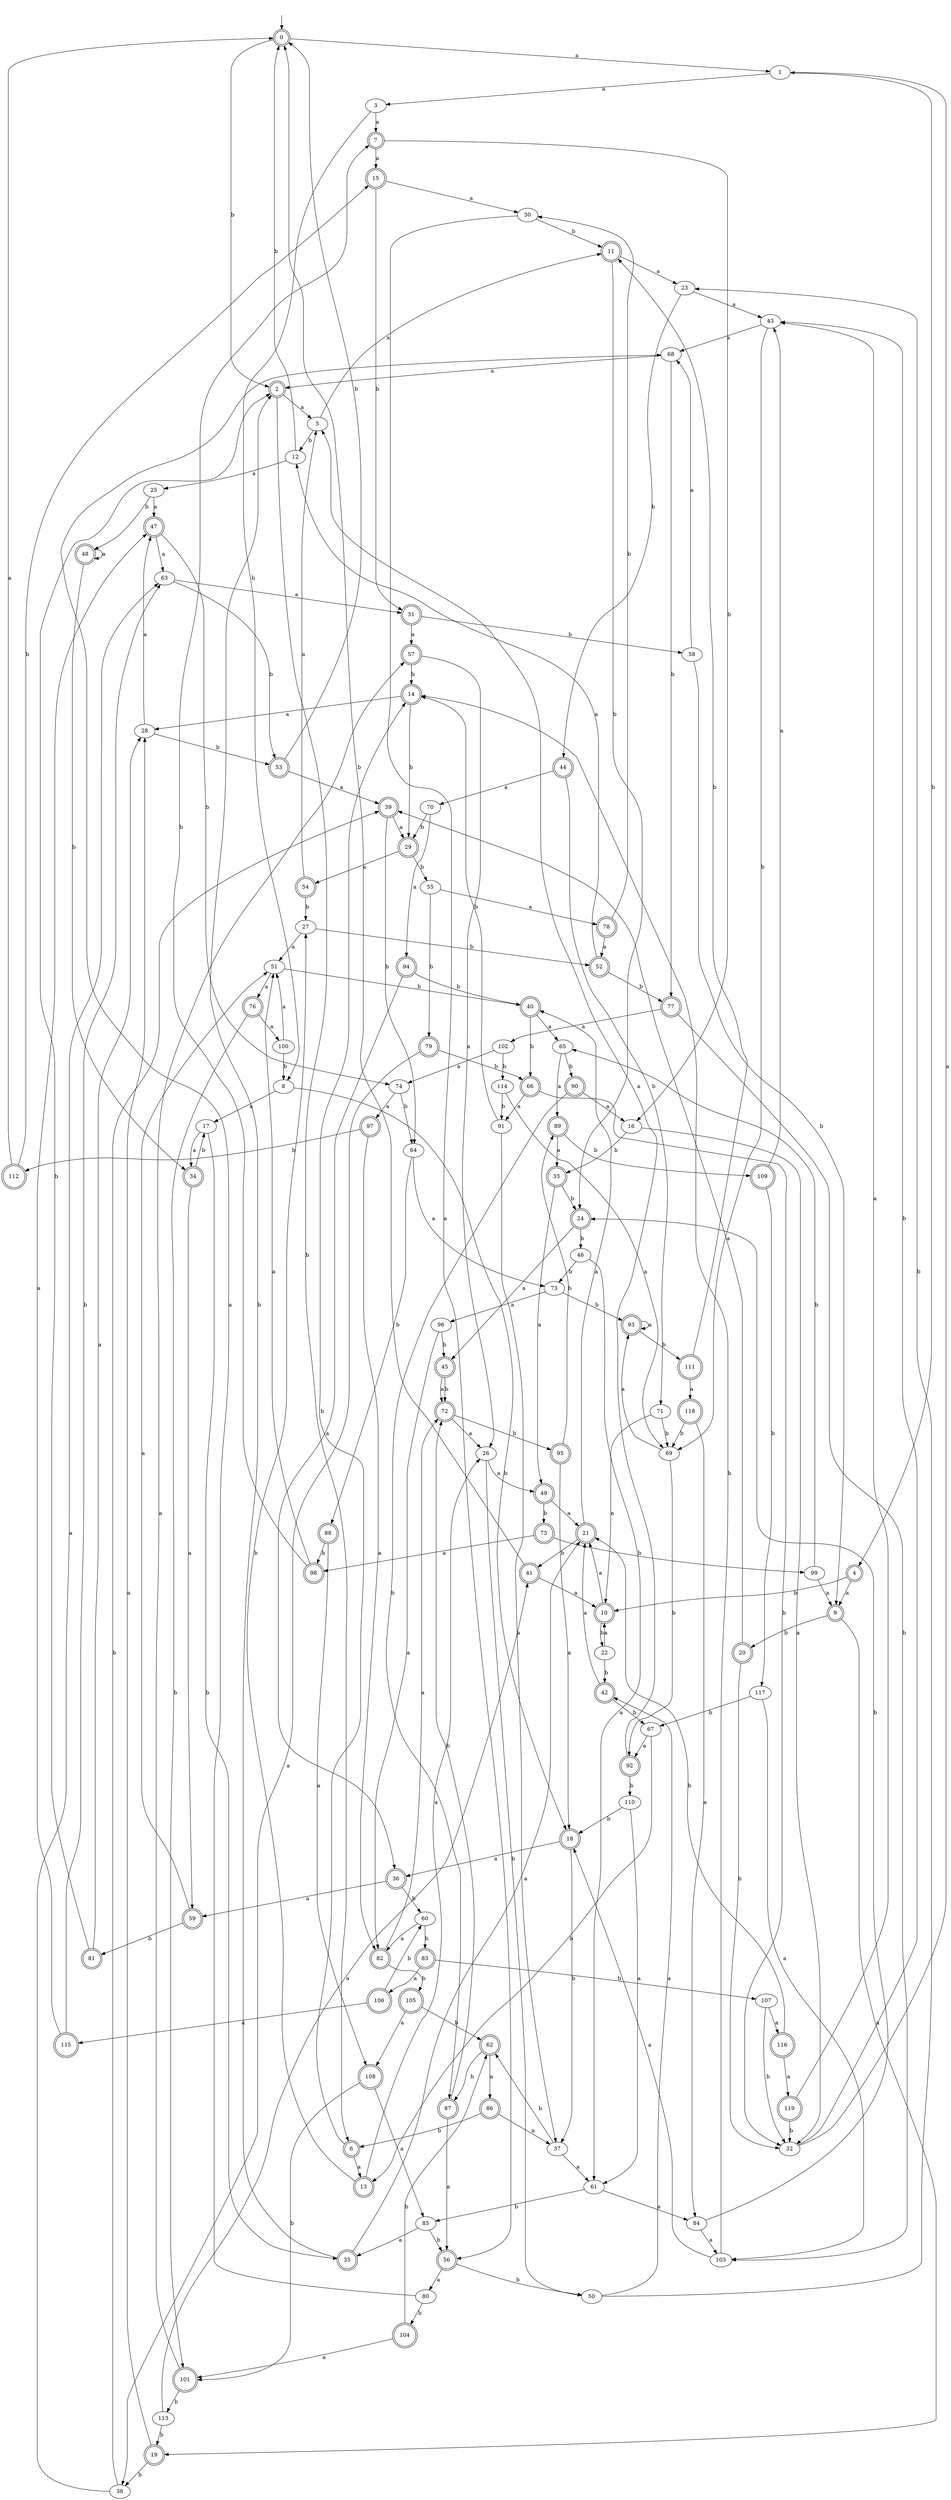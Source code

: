 digraph RandomDFA {
  __start0 [label="", shape=none];
  __start0 -> 0 [label=""];
  0 [shape=circle] [shape=doublecircle]
  0 -> 1 [label="a"]
  0 -> 2 [label="b"]
  1
  1 -> 3 [label="a"]
  1 -> 4 [label="b"]
  2 [shape=doublecircle]
  2 -> 5 [label="a"]
  2 -> 6 [label="b"]
  3
  3 -> 7 [label="a"]
  3 -> 8 [label="b"]
  4 [shape=doublecircle]
  4 -> 9 [label="a"]
  4 -> 10 [label="b"]
  5
  5 -> 11 [label="a"]
  5 -> 12 [label="b"]
  6 [shape=doublecircle]
  6 -> 13 [label="a"]
  6 -> 14 [label="b"]
  7 [shape=doublecircle]
  7 -> 15 [label="a"]
  7 -> 16 [label="b"]
  8
  8 -> 17 [label="a"]
  8 -> 18 [label="b"]
  9 [shape=doublecircle]
  9 -> 19 [label="a"]
  9 -> 20 [label="b"]
  10 [shape=doublecircle]
  10 -> 21 [label="a"]
  10 -> 22 [label="b"]
  11 [shape=doublecircle]
  11 -> 23 [label="a"]
  11 -> 24 [label="b"]
  12
  12 -> 25 [label="a"]
  12 -> 0 [label="b"]
  13 [shape=doublecircle]
  13 -> 26 [label="a"]
  13 -> 27 [label="b"]
  14 [shape=doublecircle]
  14 -> 28 [label="a"]
  14 -> 29 [label="b"]
  15 [shape=doublecircle]
  15 -> 30 [label="a"]
  15 -> 31 [label="b"]
  16
  16 -> 32 [label="a"]
  16 -> 33 [label="b"]
  17
  17 -> 34 [label="a"]
  17 -> 35 [label="b"]
  18 [shape=doublecircle]
  18 -> 36 [label="a"]
  18 -> 37 [label="b"]
  19 [shape=doublecircle]
  19 -> 28 [label="a"]
  19 -> 38 [label="b"]
  20 [shape=doublecircle]
  20 -> 39 [label="a"]
  20 -> 32 [label="b"]
  21 [shape=doublecircle]
  21 -> 40 [label="a"]
  21 -> 41 [label="b"]
  22
  22 -> 10 [label="a"]
  22 -> 42 [label="b"]
  23
  23 -> 43 [label="a"]
  23 -> 44 [label="b"]
  24 [shape=doublecircle]
  24 -> 45 [label="a"]
  24 -> 46 [label="b"]
  25
  25 -> 47 [label="a"]
  25 -> 48 [label="b"]
  26
  26 -> 49 [label="a"]
  26 -> 50 [label="b"]
  27
  27 -> 51 [label="a"]
  27 -> 52 [label="b"]
  28
  28 -> 47 [label="a"]
  28 -> 53 [label="b"]
  29 [shape=doublecircle]
  29 -> 54 [label="a"]
  29 -> 55 [label="b"]
  30
  30 -> 56 [label="a"]
  30 -> 11 [label="b"]
  31 [shape=doublecircle]
  31 -> 57 [label="a"]
  31 -> 58 [label="b"]
  32
  32 -> 1 [label="a"]
  32 -> 43 [label="b"]
  33 [shape=doublecircle]
  33 -> 49 [label="a"]
  33 -> 24 [label="b"]
  34 [shape=doublecircle]
  34 -> 59 [label="a"]
  34 -> 17 [label="b"]
  35 [shape=doublecircle]
  35 -> 21 [label="a"]
  35 -> 2 [label="b"]
  36 [shape=doublecircle]
  36 -> 59 [label="a"]
  36 -> 60 [label="b"]
  37
  37 -> 61 [label="a"]
  37 -> 62 [label="b"]
  38
  38 -> 63 [label="a"]
  38 -> 39 [label="b"]
  39 [shape=doublecircle]
  39 -> 29 [label="a"]
  39 -> 64 [label="b"]
  40 [shape=doublecircle]
  40 -> 65 [label="a"]
  40 -> 66 [label="b"]
  41 [shape=doublecircle]
  41 -> 10 [label="a"]
  41 -> 0 [label="b"]
  42 [shape=doublecircle]
  42 -> 21 [label="a"]
  42 -> 67 [label="b"]
  43
  43 -> 68 [label="a"]
  43 -> 69 [label="b"]
  44 [shape=doublecircle]
  44 -> 70 [label="a"]
  44 -> 71 [label="b"]
  45 [shape=doublecircle]
  45 -> 72 [label="a"]
  45 -> 72 [label="b"]
  46
  46 -> 61 [label="a"]
  46 -> 73 [label="b"]
  47 [shape=doublecircle]
  47 -> 63 [label="a"]
  47 -> 74 [label="b"]
  48 [shape=doublecircle]
  48 -> 48 [label="a"]
  48 -> 34 [label="b"]
  49 [shape=doublecircle]
  49 -> 21 [label="a"]
  49 -> 75 [label="b"]
  50
  50 -> 42 [label="a"]
  50 -> 23 [label="b"]
  51
  51 -> 76 [label="a"]
  51 -> 40 [label="b"]
  52 [shape=doublecircle]
  52 -> 12 [label="a"]
  52 -> 77 [label="b"]
  53 [shape=doublecircle]
  53 -> 39 [label="a"]
  53 -> 0 [label="b"]
  54 [shape=doublecircle]
  54 -> 5 [label="a"]
  54 -> 27 [label="b"]
  55
  55 -> 78 [label="a"]
  55 -> 79 [label="b"]
  56 [shape=doublecircle]
  56 -> 80 [label="a"]
  56 -> 50 [label="b"]
  57 [shape=doublecircle]
  57 -> 26 [label="a"]
  57 -> 14 [label="b"]
  58
  58 -> 68 [label="a"]
  58 -> 9 [label="b"]
  59 [shape=doublecircle]
  59 -> 51 [label="a"]
  59 -> 81 [label="b"]
  60
  60 -> 82 [label="a"]
  60 -> 83 [label="b"]
  61
  61 -> 84 [label="a"]
  61 -> 85 [label="b"]
  62 [shape=doublecircle]
  62 -> 86 [label="a"]
  62 -> 87 [label="b"]
  63
  63 -> 31 [label="a"]
  63 -> 53 [label="b"]
  64
  64 -> 73 [label="a"]
  64 -> 88 [label="b"]
  65
  65 -> 89 [label="a"]
  65 -> 90 [label="b"]
  66 [shape=doublecircle]
  66 -> 91 [label="a"]
  66 -> 32 [label="b"]
  67
  67 -> 92 [label="a"]
  67 -> 13 [label="b"]
  68
  68 -> 2 [label="a"]
  68 -> 77 [label="b"]
  69
  69 -> 93 [label="a"]
  69 -> 92 [label="b"]
  70
  70 -> 94 [label="a"]
  70 -> 29 [label="b"]
  71
  71 -> 10 [label="a"]
  71 -> 69 [label="b"]
  72 [shape=doublecircle]
  72 -> 26 [label="a"]
  72 -> 95 [label="b"]
  73
  73 -> 96 [label="a"]
  73 -> 93 [label="b"]
  74
  74 -> 97 [label="a"]
  74 -> 64 [label="b"]
  75 [shape=doublecircle]
  75 -> 98 [label="a"]
  75 -> 99 [label="b"]
  76 [shape=doublecircle]
  76 -> 100 [label="a"]
  76 -> 101 [label="b"]
  77 [shape=doublecircle]
  77 -> 102 [label="a"]
  77 -> 103 [label="b"]
  78 [shape=doublecircle]
  78 -> 52 [label="a"]
  78 -> 30 [label="b"]
  79 [shape=doublecircle]
  79 -> 38 [label="a"]
  79 -> 66 [label="b"]
  80
  80 -> 68 [label="a"]
  80 -> 104 [label="b"]
  81 [shape=doublecircle]
  81 -> 28 [label="a"]
  81 -> 2 [label="b"]
  82 [shape=doublecircle]
  82 -> 72 [label="a"]
  82 -> 105 [label="b"]
  83 [shape=doublecircle]
  83 -> 106 [label="a"]
  83 -> 107 [label="b"]
  84
  84 -> 103 [label="a"]
  84 -> 24 [label="b"]
  85
  85 -> 35 [label="a"]
  85 -> 56 [label="b"]
  86 [shape=doublecircle]
  86 -> 37 [label="a"]
  86 -> 6 [label="b"]
  87 [shape=doublecircle]
  87 -> 56 [label="a"]
  87 -> 72 [label="b"]
  88 [shape=doublecircle]
  88 -> 108 [label="a"]
  88 -> 98 [label="b"]
  89 [shape=doublecircle]
  89 -> 33 [label="a"]
  89 -> 109 [label="b"]
  90 [shape=doublecircle]
  90 -> 16 [label="a"]
  90 -> 87 [label="b"]
  91
  91 -> 37 [label="a"]
  91 -> 14 [label="b"]
  92 [shape=doublecircle]
  92 -> 5 [label="a"]
  92 -> 110 [label="b"]
  93 [shape=doublecircle]
  93 -> 93 [label="a"]
  93 -> 111 [label="b"]
  94 [shape=doublecircle]
  94 -> 36 [label="a"]
  94 -> 40 [label="b"]
  95 [shape=doublecircle]
  95 -> 18 [label="a"]
  95 -> 89 [label="b"]
  96
  96 -> 82 [label="a"]
  96 -> 45 [label="b"]
  97 [shape=doublecircle]
  97 -> 82 [label="a"]
  97 -> 112 [label="b"]
  98 [shape=doublecircle]
  98 -> 51 [label="a"]
  98 -> 7 [label="b"]
  99
  99 -> 9 [label="a"]
  99 -> 65 [label="b"]
  100
  100 -> 51 [label="a"]
  100 -> 8 [label="b"]
  101 [shape=doublecircle]
  101 -> 57 [label="a"]
  101 -> 113 [label="b"]
  102
  102 -> 74 [label="a"]
  102 -> 114 [label="b"]
  103
  103 -> 18 [label="a"]
  103 -> 14 [label="b"]
  104 [shape=doublecircle]
  104 -> 101 [label="a"]
  104 -> 62 [label="b"]
  105 [shape=doublecircle]
  105 -> 108 [label="a"]
  105 -> 62 [label="b"]
  106 [shape=doublecircle]
  106 -> 115 [label="a"]
  106 -> 60 [label="b"]
  107
  107 -> 116 [label="a"]
  107 -> 32 [label="b"]
  108 [shape=doublecircle]
  108 -> 85 [label="a"]
  108 -> 101 [label="b"]
  109 [shape=doublecircle]
  109 -> 43 [label="a"]
  109 -> 117 [label="b"]
  110
  110 -> 61 [label="a"]
  110 -> 18 [label="b"]
  111 [shape=doublecircle]
  111 -> 118 [label="a"]
  111 -> 11 [label="b"]
  112 [shape=doublecircle]
  112 -> 0 [label="a"]
  112 -> 15 [label="b"]
  113
  113 -> 41 [label="a"]
  113 -> 19 [label="b"]
  114
  114 -> 69 [label="a"]
  114 -> 91 [label="b"]
  115 [shape=doublecircle]
  115 -> 47 [label="a"]
  115 -> 63 [label="b"]
  116 [shape=doublecircle]
  116 -> 119 [label="a"]
  116 -> 21 [label="b"]
  117
  117 -> 103 [label="a"]
  117 -> 67 [label="b"]
  118 [shape=doublecircle]
  118 -> 84 [label="a"]
  118 -> 69 [label="b"]
  119 [shape=doublecircle]
  119 -> 43 [label="a"]
  119 -> 32 [label="b"]
}
